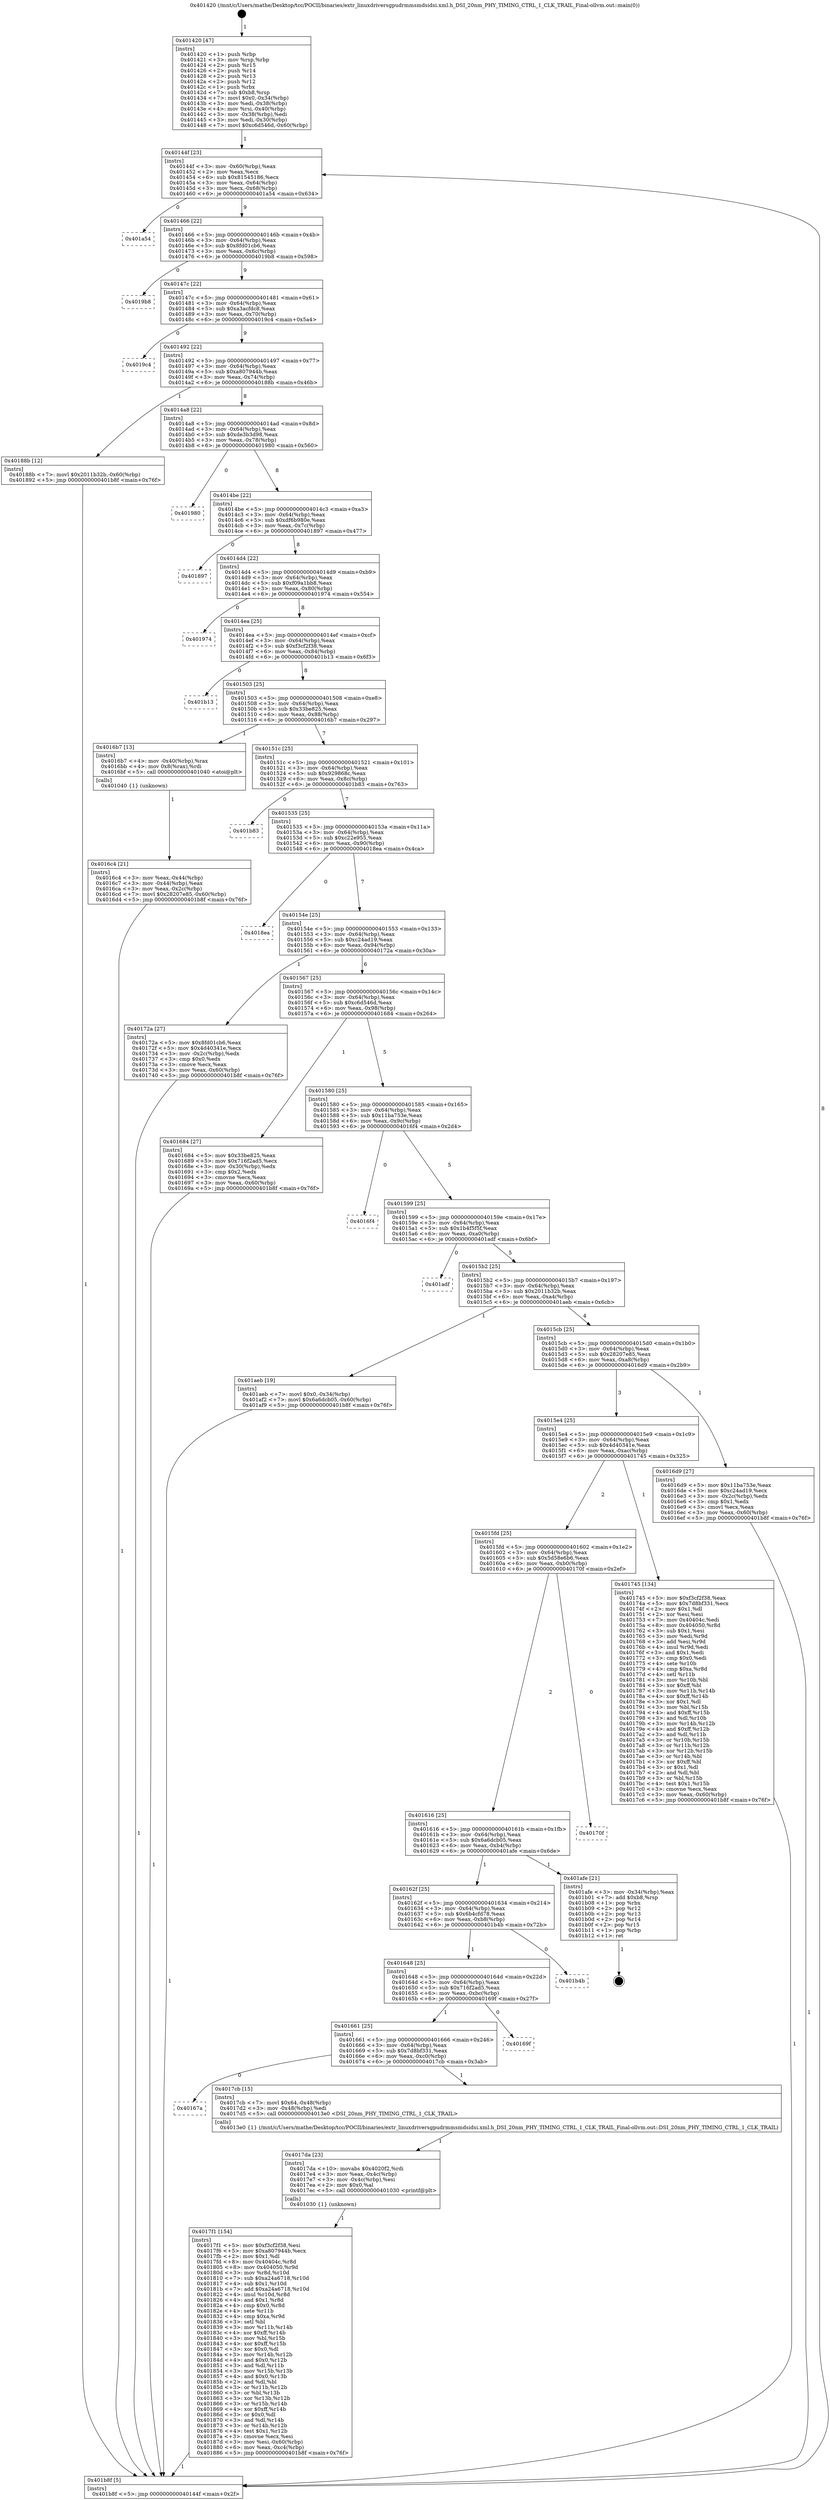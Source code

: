 digraph "0x401420" {
  label = "0x401420 (/mnt/c/Users/mathe/Desktop/tcc/POCII/binaries/extr_linuxdriversgpudrmmsmdsidsi.xml.h_DSI_20nm_PHY_TIMING_CTRL_1_CLK_TRAIL_Final-ollvm.out::main(0))"
  labelloc = "t"
  node[shape=record]

  Entry [label="",width=0.3,height=0.3,shape=circle,fillcolor=black,style=filled]
  "0x40144f" [label="{
     0x40144f [23]\l
     | [instrs]\l
     &nbsp;&nbsp;0x40144f \<+3\>: mov -0x60(%rbp),%eax\l
     &nbsp;&nbsp;0x401452 \<+2\>: mov %eax,%ecx\l
     &nbsp;&nbsp;0x401454 \<+6\>: sub $0x81545186,%ecx\l
     &nbsp;&nbsp;0x40145a \<+3\>: mov %eax,-0x64(%rbp)\l
     &nbsp;&nbsp;0x40145d \<+3\>: mov %ecx,-0x68(%rbp)\l
     &nbsp;&nbsp;0x401460 \<+6\>: je 0000000000401a54 \<main+0x634\>\l
  }"]
  "0x401a54" [label="{
     0x401a54\l
  }", style=dashed]
  "0x401466" [label="{
     0x401466 [22]\l
     | [instrs]\l
     &nbsp;&nbsp;0x401466 \<+5\>: jmp 000000000040146b \<main+0x4b\>\l
     &nbsp;&nbsp;0x40146b \<+3\>: mov -0x64(%rbp),%eax\l
     &nbsp;&nbsp;0x40146e \<+5\>: sub $0x8fd01cb6,%eax\l
     &nbsp;&nbsp;0x401473 \<+3\>: mov %eax,-0x6c(%rbp)\l
     &nbsp;&nbsp;0x401476 \<+6\>: je 00000000004019b8 \<main+0x598\>\l
  }"]
  Exit [label="",width=0.3,height=0.3,shape=circle,fillcolor=black,style=filled,peripheries=2]
  "0x4019b8" [label="{
     0x4019b8\l
  }", style=dashed]
  "0x40147c" [label="{
     0x40147c [22]\l
     | [instrs]\l
     &nbsp;&nbsp;0x40147c \<+5\>: jmp 0000000000401481 \<main+0x61\>\l
     &nbsp;&nbsp;0x401481 \<+3\>: mov -0x64(%rbp),%eax\l
     &nbsp;&nbsp;0x401484 \<+5\>: sub $0xa3acfdc8,%eax\l
     &nbsp;&nbsp;0x401489 \<+3\>: mov %eax,-0x70(%rbp)\l
     &nbsp;&nbsp;0x40148c \<+6\>: je 00000000004019c4 \<main+0x5a4\>\l
  }"]
  "0x4017f1" [label="{
     0x4017f1 [154]\l
     | [instrs]\l
     &nbsp;&nbsp;0x4017f1 \<+5\>: mov $0xf3cf2f38,%esi\l
     &nbsp;&nbsp;0x4017f6 \<+5\>: mov $0xa807944b,%ecx\l
     &nbsp;&nbsp;0x4017fb \<+2\>: mov $0x1,%dl\l
     &nbsp;&nbsp;0x4017fd \<+8\>: mov 0x40404c,%r8d\l
     &nbsp;&nbsp;0x401805 \<+8\>: mov 0x404050,%r9d\l
     &nbsp;&nbsp;0x40180d \<+3\>: mov %r8d,%r10d\l
     &nbsp;&nbsp;0x401810 \<+7\>: sub $0xa24a6718,%r10d\l
     &nbsp;&nbsp;0x401817 \<+4\>: sub $0x1,%r10d\l
     &nbsp;&nbsp;0x40181b \<+7\>: add $0xa24a6718,%r10d\l
     &nbsp;&nbsp;0x401822 \<+4\>: imul %r10d,%r8d\l
     &nbsp;&nbsp;0x401826 \<+4\>: and $0x1,%r8d\l
     &nbsp;&nbsp;0x40182a \<+4\>: cmp $0x0,%r8d\l
     &nbsp;&nbsp;0x40182e \<+4\>: sete %r11b\l
     &nbsp;&nbsp;0x401832 \<+4\>: cmp $0xa,%r9d\l
     &nbsp;&nbsp;0x401836 \<+3\>: setl %bl\l
     &nbsp;&nbsp;0x401839 \<+3\>: mov %r11b,%r14b\l
     &nbsp;&nbsp;0x40183c \<+4\>: xor $0xff,%r14b\l
     &nbsp;&nbsp;0x401840 \<+3\>: mov %bl,%r15b\l
     &nbsp;&nbsp;0x401843 \<+4\>: xor $0xff,%r15b\l
     &nbsp;&nbsp;0x401847 \<+3\>: xor $0x0,%dl\l
     &nbsp;&nbsp;0x40184a \<+3\>: mov %r14b,%r12b\l
     &nbsp;&nbsp;0x40184d \<+4\>: and $0x0,%r12b\l
     &nbsp;&nbsp;0x401851 \<+3\>: and %dl,%r11b\l
     &nbsp;&nbsp;0x401854 \<+3\>: mov %r15b,%r13b\l
     &nbsp;&nbsp;0x401857 \<+4\>: and $0x0,%r13b\l
     &nbsp;&nbsp;0x40185b \<+2\>: and %dl,%bl\l
     &nbsp;&nbsp;0x40185d \<+3\>: or %r11b,%r12b\l
     &nbsp;&nbsp;0x401860 \<+3\>: or %bl,%r13b\l
     &nbsp;&nbsp;0x401863 \<+3\>: xor %r13b,%r12b\l
     &nbsp;&nbsp;0x401866 \<+3\>: or %r15b,%r14b\l
     &nbsp;&nbsp;0x401869 \<+4\>: xor $0xff,%r14b\l
     &nbsp;&nbsp;0x40186d \<+3\>: or $0x0,%dl\l
     &nbsp;&nbsp;0x401870 \<+3\>: and %dl,%r14b\l
     &nbsp;&nbsp;0x401873 \<+3\>: or %r14b,%r12b\l
     &nbsp;&nbsp;0x401876 \<+4\>: test $0x1,%r12b\l
     &nbsp;&nbsp;0x40187a \<+3\>: cmovne %ecx,%esi\l
     &nbsp;&nbsp;0x40187d \<+3\>: mov %esi,-0x60(%rbp)\l
     &nbsp;&nbsp;0x401880 \<+6\>: mov %eax,-0xc4(%rbp)\l
     &nbsp;&nbsp;0x401886 \<+5\>: jmp 0000000000401b8f \<main+0x76f\>\l
  }"]
  "0x4019c4" [label="{
     0x4019c4\l
  }", style=dashed]
  "0x401492" [label="{
     0x401492 [22]\l
     | [instrs]\l
     &nbsp;&nbsp;0x401492 \<+5\>: jmp 0000000000401497 \<main+0x77\>\l
     &nbsp;&nbsp;0x401497 \<+3\>: mov -0x64(%rbp),%eax\l
     &nbsp;&nbsp;0x40149a \<+5\>: sub $0xa807944b,%eax\l
     &nbsp;&nbsp;0x40149f \<+3\>: mov %eax,-0x74(%rbp)\l
     &nbsp;&nbsp;0x4014a2 \<+6\>: je 000000000040188b \<main+0x46b\>\l
  }"]
  "0x4017da" [label="{
     0x4017da [23]\l
     | [instrs]\l
     &nbsp;&nbsp;0x4017da \<+10\>: movabs $0x4020f2,%rdi\l
     &nbsp;&nbsp;0x4017e4 \<+3\>: mov %eax,-0x4c(%rbp)\l
     &nbsp;&nbsp;0x4017e7 \<+3\>: mov -0x4c(%rbp),%esi\l
     &nbsp;&nbsp;0x4017ea \<+2\>: mov $0x0,%al\l
     &nbsp;&nbsp;0x4017ec \<+5\>: call 0000000000401030 \<printf@plt\>\l
     | [calls]\l
     &nbsp;&nbsp;0x401030 \{1\} (unknown)\l
  }"]
  "0x40188b" [label="{
     0x40188b [12]\l
     | [instrs]\l
     &nbsp;&nbsp;0x40188b \<+7\>: movl $0x2011b32b,-0x60(%rbp)\l
     &nbsp;&nbsp;0x401892 \<+5\>: jmp 0000000000401b8f \<main+0x76f\>\l
  }"]
  "0x4014a8" [label="{
     0x4014a8 [22]\l
     | [instrs]\l
     &nbsp;&nbsp;0x4014a8 \<+5\>: jmp 00000000004014ad \<main+0x8d\>\l
     &nbsp;&nbsp;0x4014ad \<+3\>: mov -0x64(%rbp),%eax\l
     &nbsp;&nbsp;0x4014b0 \<+5\>: sub $0xde3b3d98,%eax\l
     &nbsp;&nbsp;0x4014b5 \<+3\>: mov %eax,-0x78(%rbp)\l
     &nbsp;&nbsp;0x4014b8 \<+6\>: je 0000000000401980 \<main+0x560\>\l
  }"]
  "0x40167a" [label="{
     0x40167a\l
  }", style=dashed]
  "0x401980" [label="{
     0x401980\l
  }", style=dashed]
  "0x4014be" [label="{
     0x4014be [22]\l
     | [instrs]\l
     &nbsp;&nbsp;0x4014be \<+5\>: jmp 00000000004014c3 \<main+0xa3\>\l
     &nbsp;&nbsp;0x4014c3 \<+3\>: mov -0x64(%rbp),%eax\l
     &nbsp;&nbsp;0x4014c6 \<+5\>: sub $0xdf6b980e,%eax\l
     &nbsp;&nbsp;0x4014cb \<+3\>: mov %eax,-0x7c(%rbp)\l
     &nbsp;&nbsp;0x4014ce \<+6\>: je 0000000000401897 \<main+0x477\>\l
  }"]
  "0x4017cb" [label="{
     0x4017cb [15]\l
     | [instrs]\l
     &nbsp;&nbsp;0x4017cb \<+7\>: movl $0x64,-0x48(%rbp)\l
     &nbsp;&nbsp;0x4017d2 \<+3\>: mov -0x48(%rbp),%edi\l
     &nbsp;&nbsp;0x4017d5 \<+5\>: call 00000000004013e0 \<DSI_20nm_PHY_TIMING_CTRL_1_CLK_TRAIL\>\l
     | [calls]\l
     &nbsp;&nbsp;0x4013e0 \{1\} (/mnt/c/Users/mathe/Desktop/tcc/POCII/binaries/extr_linuxdriversgpudrmmsmdsidsi.xml.h_DSI_20nm_PHY_TIMING_CTRL_1_CLK_TRAIL_Final-ollvm.out::DSI_20nm_PHY_TIMING_CTRL_1_CLK_TRAIL)\l
  }"]
  "0x401897" [label="{
     0x401897\l
  }", style=dashed]
  "0x4014d4" [label="{
     0x4014d4 [22]\l
     | [instrs]\l
     &nbsp;&nbsp;0x4014d4 \<+5\>: jmp 00000000004014d9 \<main+0xb9\>\l
     &nbsp;&nbsp;0x4014d9 \<+3\>: mov -0x64(%rbp),%eax\l
     &nbsp;&nbsp;0x4014dc \<+5\>: sub $0xf09a1bb8,%eax\l
     &nbsp;&nbsp;0x4014e1 \<+3\>: mov %eax,-0x80(%rbp)\l
     &nbsp;&nbsp;0x4014e4 \<+6\>: je 0000000000401974 \<main+0x554\>\l
  }"]
  "0x401661" [label="{
     0x401661 [25]\l
     | [instrs]\l
     &nbsp;&nbsp;0x401661 \<+5\>: jmp 0000000000401666 \<main+0x246\>\l
     &nbsp;&nbsp;0x401666 \<+3\>: mov -0x64(%rbp),%eax\l
     &nbsp;&nbsp;0x401669 \<+5\>: sub $0x7d8bf331,%eax\l
     &nbsp;&nbsp;0x40166e \<+6\>: mov %eax,-0xc0(%rbp)\l
     &nbsp;&nbsp;0x401674 \<+6\>: je 00000000004017cb \<main+0x3ab\>\l
  }"]
  "0x401974" [label="{
     0x401974\l
  }", style=dashed]
  "0x4014ea" [label="{
     0x4014ea [25]\l
     | [instrs]\l
     &nbsp;&nbsp;0x4014ea \<+5\>: jmp 00000000004014ef \<main+0xcf\>\l
     &nbsp;&nbsp;0x4014ef \<+3\>: mov -0x64(%rbp),%eax\l
     &nbsp;&nbsp;0x4014f2 \<+5\>: sub $0xf3cf2f38,%eax\l
     &nbsp;&nbsp;0x4014f7 \<+6\>: mov %eax,-0x84(%rbp)\l
     &nbsp;&nbsp;0x4014fd \<+6\>: je 0000000000401b13 \<main+0x6f3\>\l
  }"]
  "0x40169f" [label="{
     0x40169f\l
  }", style=dashed]
  "0x401b13" [label="{
     0x401b13\l
  }", style=dashed]
  "0x401503" [label="{
     0x401503 [25]\l
     | [instrs]\l
     &nbsp;&nbsp;0x401503 \<+5\>: jmp 0000000000401508 \<main+0xe8\>\l
     &nbsp;&nbsp;0x401508 \<+3\>: mov -0x64(%rbp),%eax\l
     &nbsp;&nbsp;0x40150b \<+5\>: sub $0x33be825,%eax\l
     &nbsp;&nbsp;0x401510 \<+6\>: mov %eax,-0x88(%rbp)\l
     &nbsp;&nbsp;0x401516 \<+6\>: je 00000000004016b7 \<main+0x297\>\l
  }"]
  "0x401648" [label="{
     0x401648 [25]\l
     | [instrs]\l
     &nbsp;&nbsp;0x401648 \<+5\>: jmp 000000000040164d \<main+0x22d\>\l
     &nbsp;&nbsp;0x40164d \<+3\>: mov -0x64(%rbp),%eax\l
     &nbsp;&nbsp;0x401650 \<+5\>: sub $0x716f2ad5,%eax\l
     &nbsp;&nbsp;0x401655 \<+6\>: mov %eax,-0xbc(%rbp)\l
     &nbsp;&nbsp;0x40165b \<+6\>: je 000000000040169f \<main+0x27f\>\l
  }"]
  "0x4016b7" [label="{
     0x4016b7 [13]\l
     | [instrs]\l
     &nbsp;&nbsp;0x4016b7 \<+4\>: mov -0x40(%rbp),%rax\l
     &nbsp;&nbsp;0x4016bb \<+4\>: mov 0x8(%rax),%rdi\l
     &nbsp;&nbsp;0x4016bf \<+5\>: call 0000000000401040 \<atoi@plt\>\l
     | [calls]\l
     &nbsp;&nbsp;0x401040 \{1\} (unknown)\l
  }"]
  "0x40151c" [label="{
     0x40151c [25]\l
     | [instrs]\l
     &nbsp;&nbsp;0x40151c \<+5\>: jmp 0000000000401521 \<main+0x101\>\l
     &nbsp;&nbsp;0x401521 \<+3\>: mov -0x64(%rbp),%eax\l
     &nbsp;&nbsp;0x401524 \<+5\>: sub $0x929868c,%eax\l
     &nbsp;&nbsp;0x401529 \<+6\>: mov %eax,-0x8c(%rbp)\l
     &nbsp;&nbsp;0x40152f \<+6\>: je 0000000000401b83 \<main+0x763\>\l
  }"]
  "0x401b4b" [label="{
     0x401b4b\l
  }", style=dashed]
  "0x401b83" [label="{
     0x401b83\l
  }", style=dashed]
  "0x401535" [label="{
     0x401535 [25]\l
     | [instrs]\l
     &nbsp;&nbsp;0x401535 \<+5\>: jmp 000000000040153a \<main+0x11a\>\l
     &nbsp;&nbsp;0x40153a \<+3\>: mov -0x64(%rbp),%eax\l
     &nbsp;&nbsp;0x40153d \<+5\>: sub $0xc22e955,%eax\l
     &nbsp;&nbsp;0x401542 \<+6\>: mov %eax,-0x90(%rbp)\l
     &nbsp;&nbsp;0x401548 \<+6\>: je 00000000004018ea \<main+0x4ca\>\l
  }"]
  "0x40162f" [label="{
     0x40162f [25]\l
     | [instrs]\l
     &nbsp;&nbsp;0x40162f \<+5\>: jmp 0000000000401634 \<main+0x214\>\l
     &nbsp;&nbsp;0x401634 \<+3\>: mov -0x64(%rbp),%eax\l
     &nbsp;&nbsp;0x401637 \<+5\>: sub $0x6b4cfd78,%eax\l
     &nbsp;&nbsp;0x40163c \<+6\>: mov %eax,-0xb8(%rbp)\l
     &nbsp;&nbsp;0x401642 \<+6\>: je 0000000000401b4b \<main+0x72b\>\l
  }"]
  "0x4018ea" [label="{
     0x4018ea\l
  }", style=dashed]
  "0x40154e" [label="{
     0x40154e [25]\l
     | [instrs]\l
     &nbsp;&nbsp;0x40154e \<+5\>: jmp 0000000000401553 \<main+0x133\>\l
     &nbsp;&nbsp;0x401553 \<+3\>: mov -0x64(%rbp),%eax\l
     &nbsp;&nbsp;0x401556 \<+5\>: sub $0xc24ad19,%eax\l
     &nbsp;&nbsp;0x40155b \<+6\>: mov %eax,-0x94(%rbp)\l
     &nbsp;&nbsp;0x401561 \<+6\>: je 000000000040172a \<main+0x30a\>\l
  }"]
  "0x401afe" [label="{
     0x401afe [21]\l
     | [instrs]\l
     &nbsp;&nbsp;0x401afe \<+3\>: mov -0x34(%rbp),%eax\l
     &nbsp;&nbsp;0x401b01 \<+7\>: add $0xb8,%rsp\l
     &nbsp;&nbsp;0x401b08 \<+1\>: pop %rbx\l
     &nbsp;&nbsp;0x401b09 \<+2\>: pop %r12\l
     &nbsp;&nbsp;0x401b0b \<+2\>: pop %r13\l
     &nbsp;&nbsp;0x401b0d \<+2\>: pop %r14\l
     &nbsp;&nbsp;0x401b0f \<+2\>: pop %r15\l
     &nbsp;&nbsp;0x401b11 \<+1\>: pop %rbp\l
     &nbsp;&nbsp;0x401b12 \<+1\>: ret\l
  }"]
  "0x40172a" [label="{
     0x40172a [27]\l
     | [instrs]\l
     &nbsp;&nbsp;0x40172a \<+5\>: mov $0x8fd01cb6,%eax\l
     &nbsp;&nbsp;0x40172f \<+5\>: mov $0x4d40341e,%ecx\l
     &nbsp;&nbsp;0x401734 \<+3\>: mov -0x2c(%rbp),%edx\l
     &nbsp;&nbsp;0x401737 \<+3\>: cmp $0x0,%edx\l
     &nbsp;&nbsp;0x40173a \<+3\>: cmove %ecx,%eax\l
     &nbsp;&nbsp;0x40173d \<+3\>: mov %eax,-0x60(%rbp)\l
     &nbsp;&nbsp;0x401740 \<+5\>: jmp 0000000000401b8f \<main+0x76f\>\l
  }"]
  "0x401567" [label="{
     0x401567 [25]\l
     | [instrs]\l
     &nbsp;&nbsp;0x401567 \<+5\>: jmp 000000000040156c \<main+0x14c\>\l
     &nbsp;&nbsp;0x40156c \<+3\>: mov -0x64(%rbp),%eax\l
     &nbsp;&nbsp;0x40156f \<+5\>: sub $0xc6d546d,%eax\l
     &nbsp;&nbsp;0x401574 \<+6\>: mov %eax,-0x98(%rbp)\l
     &nbsp;&nbsp;0x40157a \<+6\>: je 0000000000401684 \<main+0x264\>\l
  }"]
  "0x401616" [label="{
     0x401616 [25]\l
     | [instrs]\l
     &nbsp;&nbsp;0x401616 \<+5\>: jmp 000000000040161b \<main+0x1fb\>\l
     &nbsp;&nbsp;0x40161b \<+3\>: mov -0x64(%rbp),%eax\l
     &nbsp;&nbsp;0x40161e \<+5\>: sub $0x6a6dcb05,%eax\l
     &nbsp;&nbsp;0x401623 \<+6\>: mov %eax,-0xb4(%rbp)\l
     &nbsp;&nbsp;0x401629 \<+6\>: je 0000000000401afe \<main+0x6de\>\l
  }"]
  "0x401684" [label="{
     0x401684 [27]\l
     | [instrs]\l
     &nbsp;&nbsp;0x401684 \<+5\>: mov $0x33be825,%eax\l
     &nbsp;&nbsp;0x401689 \<+5\>: mov $0x716f2ad5,%ecx\l
     &nbsp;&nbsp;0x40168e \<+3\>: mov -0x30(%rbp),%edx\l
     &nbsp;&nbsp;0x401691 \<+3\>: cmp $0x2,%edx\l
     &nbsp;&nbsp;0x401694 \<+3\>: cmovne %ecx,%eax\l
     &nbsp;&nbsp;0x401697 \<+3\>: mov %eax,-0x60(%rbp)\l
     &nbsp;&nbsp;0x40169a \<+5\>: jmp 0000000000401b8f \<main+0x76f\>\l
  }"]
  "0x401580" [label="{
     0x401580 [25]\l
     | [instrs]\l
     &nbsp;&nbsp;0x401580 \<+5\>: jmp 0000000000401585 \<main+0x165\>\l
     &nbsp;&nbsp;0x401585 \<+3\>: mov -0x64(%rbp),%eax\l
     &nbsp;&nbsp;0x401588 \<+5\>: sub $0x11ba753e,%eax\l
     &nbsp;&nbsp;0x40158d \<+6\>: mov %eax,-0x9c(%rbp)\l
     &nbsp;&nbsp;0x401593 \<+6\>: je 00000000004016f4 \<main+0x2d4\>\l
  }"]
  "0x401b8f" [label="{
     0x401b8f [5]\l
     | [instrs]\l
     &nbsp;&nbsp;0x401b8f \<+5\>: jmp 000000000040144f \<main+0x2f\>\l
  }"]
  "0x401420" [label="{
     0x401420 [47]\l
     | [instrs]\l
     &nbsp;&nbsp;0x401420 \<+1\>: push %rbp\l
     &nbsp;&nbsp;0x401421 \<+3\>: mov %rsp,%rbp\l
     &nbsp;&nbsp;0x401424 \<+2\>: push %r15\l
     &nbsp;&nbsp;0x401426 \<+2\>: push %r14\l
     &nbsp;&nbsp;0x401428 \<+2\>: push %r13\l
     &nbsp;&nbsp;0x40142a \<+2\>: push %r12\l
     &nbsp;&nbsp;0x40142c \<+1\>: push %rbx\l
     &nbsp;&nbsp;0x40142d \<+7\>: sub $0xb8,%rsp\l
     &nbsp;&nbsp;0x401434 \<+7\>: movl $0x0,-0x34(%rbp)\l
     &nbsp;&nbsp;0x40143b \<+3\>: mov %edi,-0x38(%rbp)\l
     &nbsp;&nbsp;0x40143e \<+4\>: mov %rsi,-0x40(%rbp)\l
     &nbsp;&nbsp;0x401442 \<+3\>: mov -0x38(%rbp),%edi\l
     &nbsp;&nbsp;0x401445 \<+3\>: mov %edi,-0x30(%rbp)\l
     &nbsp;&nbsp;0x401448 \<+7\>: movl $0xc6d546d,-0x60(%rbp)\l
  }"]
  "0x4016c4" [label="{
     0x4016c4 [21]\l
     | [instrs]\l
     &nbsp;&nbsp;0x4016c4 \<+3\>: mov %eax,-0x44(%rbp)\l
     &nbsp;&nbsp;0x4016c7 \<+3\>: mov -0x44(%rbp),%eax\l
     &nbsp;&nbsp;0x4016ca \<+3\>: mov %eax,-0x2c(%rbp)\l
     &nbsp;&nbsp;0x4016cd \<+7\>: movl $0x28207e85,-0x60(%rbp)\l
     &nbsp;&nbsp;0x4016d4 \<+5\>: jmp 0000000000401b8f \<main+0x76f\>\l
  }"]
  "0x40170f" [label="{
     0x40170f\l
  }", style=dashed]
  "0x4016f4" [label="{
     0x4016f4\l
  }", style=dashed]
  "0x401599" [label="{
     0x401599 [25]\l
     | [instrs]\l
     &nbsp;&nbsp;0x401599 \<+5\>: jmp 000000000040159e \<main+0x17e\>\l
     &nbsp;&nbsp;0x40159e \<+3\>: mov -0x64(%rbp),%eax\l
     &nbsp;&nbsp;0x4015a1 \<+5\>: sub $0x1b4f5f5f,%eax\l
     &nbsp;&nbsp;0x4015a6 \<+6\>: mov %eax,-0xa0(%rbp)\l
     &nbsp;&nbsp;0x4015ac \<+6\>: je 0000000000401adf \<main+0x6bf\>\l
  }"]
  "0x4015fd" [label="{
     0x4015fd [25]\l
     | [instrs]\l
     &nbsp;&nbsp;0x4015fd \<+5\>: jmp 0000000000401602 \<main+0x1e2\>\l
     &nbsp;&nbsp;0x401602 \<+3\>: mov -0x64(%rbp),%eax\l
     &nbsp;&nbsp;0x401605 \<+5\>: sub $0x5d58e6b6,%eax\l
     &nbsp;&nbsp;0x40160a \<+6\>: mov %eax,-0xb0(%rbp)\l
     &nbsp;&nbsp;0x401610 \<+6\>: je 000000000040170f \<main+0x2ef\>\l
  }"]
  "0x401adf" [label="{
     0x401adf\l
  }", style=dashed]
  "0x4015b2" [label="{
     0x4015b2 [25]\l
     | [instrs]\l
     &nbsp;&nbsp;0x4015b2 \<+5\>: jmp 00000000004015b7 \<main+0x197\>\l
     &nbsp;&nbsp;0x4015b7 \<+3\>: mov -0x64(%rbp),%eax\l
     &nbsp;&nbsp;0x4015ba \<+5\>: sub $0x2011b32b,%eax\l
     &nbsp;&nbsp;0x4015bf \<+6\>: mov %eax,-0xa4(%rbp)\l
     &nbsp;&nbsp;0x4015c5 \<+6\>: je 0000000000401aeb \<main+0x6cb\>\l
  }"]
  "0x401745" [label="{
     0x401745 [134]\l
     | [instrs]\l
     &nbsp;&nbsp;0x401745 \<+5\>: mov $0xf3cf2f38,%eax\l
     &nbsp;&nbsp;0x40174a \<+5\>: mov $0x7d8bf331,%ecx\l
     &nbsp;&nbsp;0x40174f \<+2\>: mov $0x1,%dl\l
     &nbsp;&nbsp;0x401751 \<+2\>: xor %esi,%esi\l
     &nbsp;&nbsp;0x401753 \<+7\>: mov 0x40404c,%edi\l
     &nbsp;&nbsp;0x40175a \<+8\>: mov 0x404050,%r8d\l
     &nbsp;&nbsp;0x401762 \<+3\>: sub $0x1,%esi\l
     &nbsp;&nbsp;0x401765 \<+3\>: mov %edi,%r9d\l
     &nbsp;&nbsp;0x401768 \<+3\>: add %esi,%r9d\l
     &nbsp;&nbsp;0x40176b \<+4\>: imul %r9d,%edi\l
     &nbsp;&nbsp;0x40176f \<+3\>: and $0x1,%edi\l
     &nbsp;&nbsp;0x401772 \<+3\>: cmp $0x0,%edi\l
     &nbsp;&nbsp;0x401775 \<+4\>: sete %r10b\l
     &nbsp;&nbsp;0x401779 \<+4\>: cmp $0xa,%r8d\l
     &nbsp;&nbsp;0x40177d \<+4\>: setl %r11b\l
     &nbsp;&nbsp;0x401781 \<+3\>: mov %r10b,%bl\l
     &nbsp;&nbsp;0x401784 \<+3\>: xor $0xff,%bl\l
     &nbsp;&nbsp;0x401787 \<+3\>: mov %r11b,%r14b\l
     &nbsp;&nbsp;0x40178a \<+4\>: xor $0xff,%r14b\l
     &nbsp;&nbsp;0x40178e \<+3\>: xor $0x1,%dl\l
     &nbsp;&nbsp;0x401791 \<+3\>: mov %bl,%r15b\l
     &nbsp;&nbsp;0x401794 \<+4\>: and $0xff,%r15b\l
     &nbsp;&nbsp;0x401798 \<+3\>: and %dl,%r10b\l
     &nbsp;&nbsp;0x40179b \<+3\>: mov %r14b,%r12b\l
     &nbsp;&nbsp;0x40179e \<+4\>: and $0xff,%r12b\l
     &nbsp;&nbsp;0x4017a2 \<+3\>: and %dl,%r11b\l
     &nbsp;&nbsp;0x4017a5 \<+3\>: or %r10b,%r15b\l
     &nbsp;&nbsp;0x4017a8 \<+3\>: or %r11b,%r12b\l
     &nbsp;&nbsp;0x4017ab \<+3\>: xor %r12b,%r15b\l
     &nbsp;&nbsp;0x4017ae \<+3\>: or %r14b,%bl\l
     &nbsp;&nbsp;0x4017b1 \<+3\>: xor $0xff,%bl\l
     &nbsp;&nbsp;0x4017b4 \<+3\>: or $0x1,%dl\l
     &nbsp;&nbsp;0x4017b7 \<+2\>: and %dl,%bl\l
     &nbsp;&nbsp;0x4017b9 \<+3\>: or %bl,%r15b\l
     &nbsp;&nbsp;0x4017bc \<+4\>: test $0x1,%r15b\l
     &nbsp;&nbsp;0x4017c0 \<+3\>: cmovne %ecx,%eax\l
     &nbsp;&nbsp;0x4017c3 \<+3\>: mov %eax,-0x60(%rbp)\l
     &nbsp;&nbsp;0x4017c6 \<+5\>: jmp 0000000000401b8f \<main+0x76f\>\l
  }"]
  "0x401aeb" [label="{
     0x401aeb [19]\l
     | [instrs]\l
     &nbsp;&nbsp;0x401aeb \<+7\>: movl $0x0,-0x34(%rbp)\l
     &nbsp;&nbsp;0x401af2 \<+7\>: movl $0x6a6dcb05,-0x60(%rbp)\l
     &nbsp;&nbsp;0x401af9 \<+5\>: jmp 0000000000401b8f \<main+0x76f\>\l
  }"]
  "0x4015cb" [label="{
     0x4015cb [25]\l
     | [instrs]\l
     &nbsp;&nbsp;0x4015cb \<+5\>: jmp 00000000004015d0 \<main+0x1b0\>\l
     &nbsp;&nbsp;0x4015d0 \<+3\>: mov -0x64(%rbp),%eax\l
     &nbsp;&nbsp;0x4015d3 \<+5\>: sub $0x28207e85,%eax\l
     &nbsp;&nbsp;0x4015d8 \<+6\>: mov %eax,-0xa8(%rbp)\l
     &nbsp;&nbsp;0x4015de \<+6\>: je 00000000004016d9 \<main+0x2b9\>\l
  }"]
  "0x4015e4" [label="{
     0x4015e4 [25]\l
     | [instrs]\l
     &nbsp;&nbsp;0x4015e4 \<+5\>: jmp 00000000004015e9 \<main+0x1c9\>\l
     &nbsp;&nbsp;0x4015e9 \<+3\>: mov -0x64(%rbp),%eax\l
     &nbsp;&nbsp;0x4015ec \<+5\>: sub $0x4d40341e,%eax\l
     &nbsp;&nbsp;0x4015f1 \<+6\>: mov %eax,-0xac(%rbp)\l
     &nbsp;&nbsp;0x4015f7 \<+6\>: je 0000000000401745 \<main+0x325\>\l
  }"]
  "0x4016d9" [label="{
     0x4016d9 [27]\l
     | [instrs]\l
     &nbsp;&nbsp;0x4016d9 \<+5\>: mov $0x11ba753e,%eax\l
     &nbsp;&nbsp;0x4016de \<+5\>: mov $0xc24ad19,%ecx\l
     &nbsp;&nbsp;0x4016e3 \<+3\>: mov -0x2c(%rbp),%edx\l
     &nbsp;&nbsp;0x4016e6 \<+3\>: cmp $0x1,%edx\l
     &nbsp;&nbsp;0x4016e9 \<+3\>: cmovl %ecx,%eax\l
     &nbsp;&nbsp;0x4016ec \<+3\>: mov %eax,-0x60(%rbp)\l
     &nbsp;&nbsp;0x4016ef \<+5\>: jmp 0000000000401b8f \<main+0x76f\>\l
  }"]
  Entry -> "0x401420" [label=" 1"]
  "0x40144f" -> "0x401a54" [label=" 0"]
  "0x40144f" -> "0x401466" [label=" 9"]
  "0x401afe" -> Exit [label=" 1"]
  "0x401466" -> "0x4019b8" [label=" 0"]
  "0x401466" -> "0x40147c" [label=" 9"]
  "0x401aeb" -> "0x401b8f" [label=" 1"]
  "0x40147c" -> "0x4019c4" [label=" 0"]
  "0x40147c" -> "0x401492" [label=" 9"]
  "0x40188b" -> "0x401b8f" [label=" 1"]
  "0x401492" -> "0x40188b" [label=" 1"]
  "0x401492" -> "0x4014a8" [label=" 8"]
  "0x4017f1" -> "0x401b8f" [label=" 1"]
  "0x4014a8" -> "0x401980" [label=" 0"]
  "0x4014a8" -> "0x4014be" [label=" 8"]
  "0x4017da" -> "0x4017f1" [label=" 1"]
  "0x4014be" -> "0x401897" [label=" 0"]
  "0x4014be" -> "0x4014d4" [label=" 8"]
  "0x4017cb" -> "0x4017da" [label=" 1"]
  "0x4014d4" -> "0x401974" [label=" 0"]
  "0x4014d4" -> "0x4014ea" [label=" 8"]
  "0x401661" -> "0x4017cb" [label=" 1"]
  "0x4014ea" -> "0x401b13" [label=" 0"]
  "0x4014ea" -> "0x401503" [label=" 8"]
  "0x401661" -> "0x40167a" [label=" 0"]
  "0x401503" -> "0x4016b7" [label=" 1"]
  "0x401503" -> "0x40151c" [label=" 7"]
  "0x401648" -> "0x40169f" [label=" 0"]
  "0x40151c" -> "0x401b83" [label=" 0"]
  "0x40151c" -> "0x401535" [label=" 7"]
  "0x401648" -> "0x401661" [label=" 1"]
  "0x401535" -> "0x4018ea" [label=" 0"]
  "0x401535" -> "0x40154e" [label=" 7"]
  "0x40162f" -> "0x401b4b" [label=" 0"]
  "0x40154e" -> "0x40172a" [label=" 1"]
  "0x40154e" -> "0x401567" [label=" 6"]
  "0x40162f" -> "0x401648" [label=" 1"]
  "0x401567" -> "0x401684" [label=" 1"]
  "0x401567" -> "0x401580" [label=" 5"]
  "0x401684" -> "0x401b8f" [label=" 1"]
  "0x401420" -> "0x40144f" [label=" 1"]
  "0x401b8f" -> "0x40144f" [label=" 8"]
  "0x4016b7" -> "0x4016c4" [label=" 1"]
  "0x4016c4" -> "0x401b8f" [label=" 1"]
  "0x401616" -> "0x401afe" [label=" 1"]
  "0x401580" -> "0x4016f4" [label=" 0"]
  "0x401580" -> "0x401599" [label=" 5"]
  "0x401616" -> "0x40162f" [label=" 1"]
  "0x401599" -> "0x401adf" [label=" 0"]
  "0x401599" -> "0x4015b2" [label=" 5"]
  "0x4015fd" -> "0x40170f" [label=" 0"]
  "0x4015b2" -> "0x401aeb" [label=" 1"]
  "0x4015b2" -> "0x4015cb" [label=" 4"]
  "0x4015fd" -> "0x401616" [label=" 2"]
  "0x4015cb" -> "0x4016d9" [label=" 1"]
  "0x4015cb" -> "0x4015e4" [label=" 3"]
  "0x4016d9" -> "0x401b8f" [label=" 1"]
  "0x40172a" -> "0x401b8f" [label=" 1"]
  "0x401745" -> "0x401b8f" [label=" 1"]
  "0x4015e4" -> "0x401745" [label=" 1"]
  "0x4015e4" -> "0x4015fd" [label=" 2"]
}
